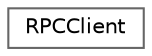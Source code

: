 digraph "Graphical Class Hierarchy"
{
 // LATEX_PDF_SIZE
  bgcolor="transparent";
  edge [fontname=Helvetica,fontsize=10,labelfontname=Helvetica,labelfontsize=10];
  node [fontname=Helvetica,fontsize=10,shape=box,height=0.2,width=0.4];
  rankdir="LR";
  Node0 [id="Node000000",label="RPCClient",height=0.2,width=0.4,color="grey40", fillcolor="white", style="filled",URL="$class_r_p_c_client.html",tooltip="Provides the user with a high abstraction level Remote Procedure Calls service."];
}
